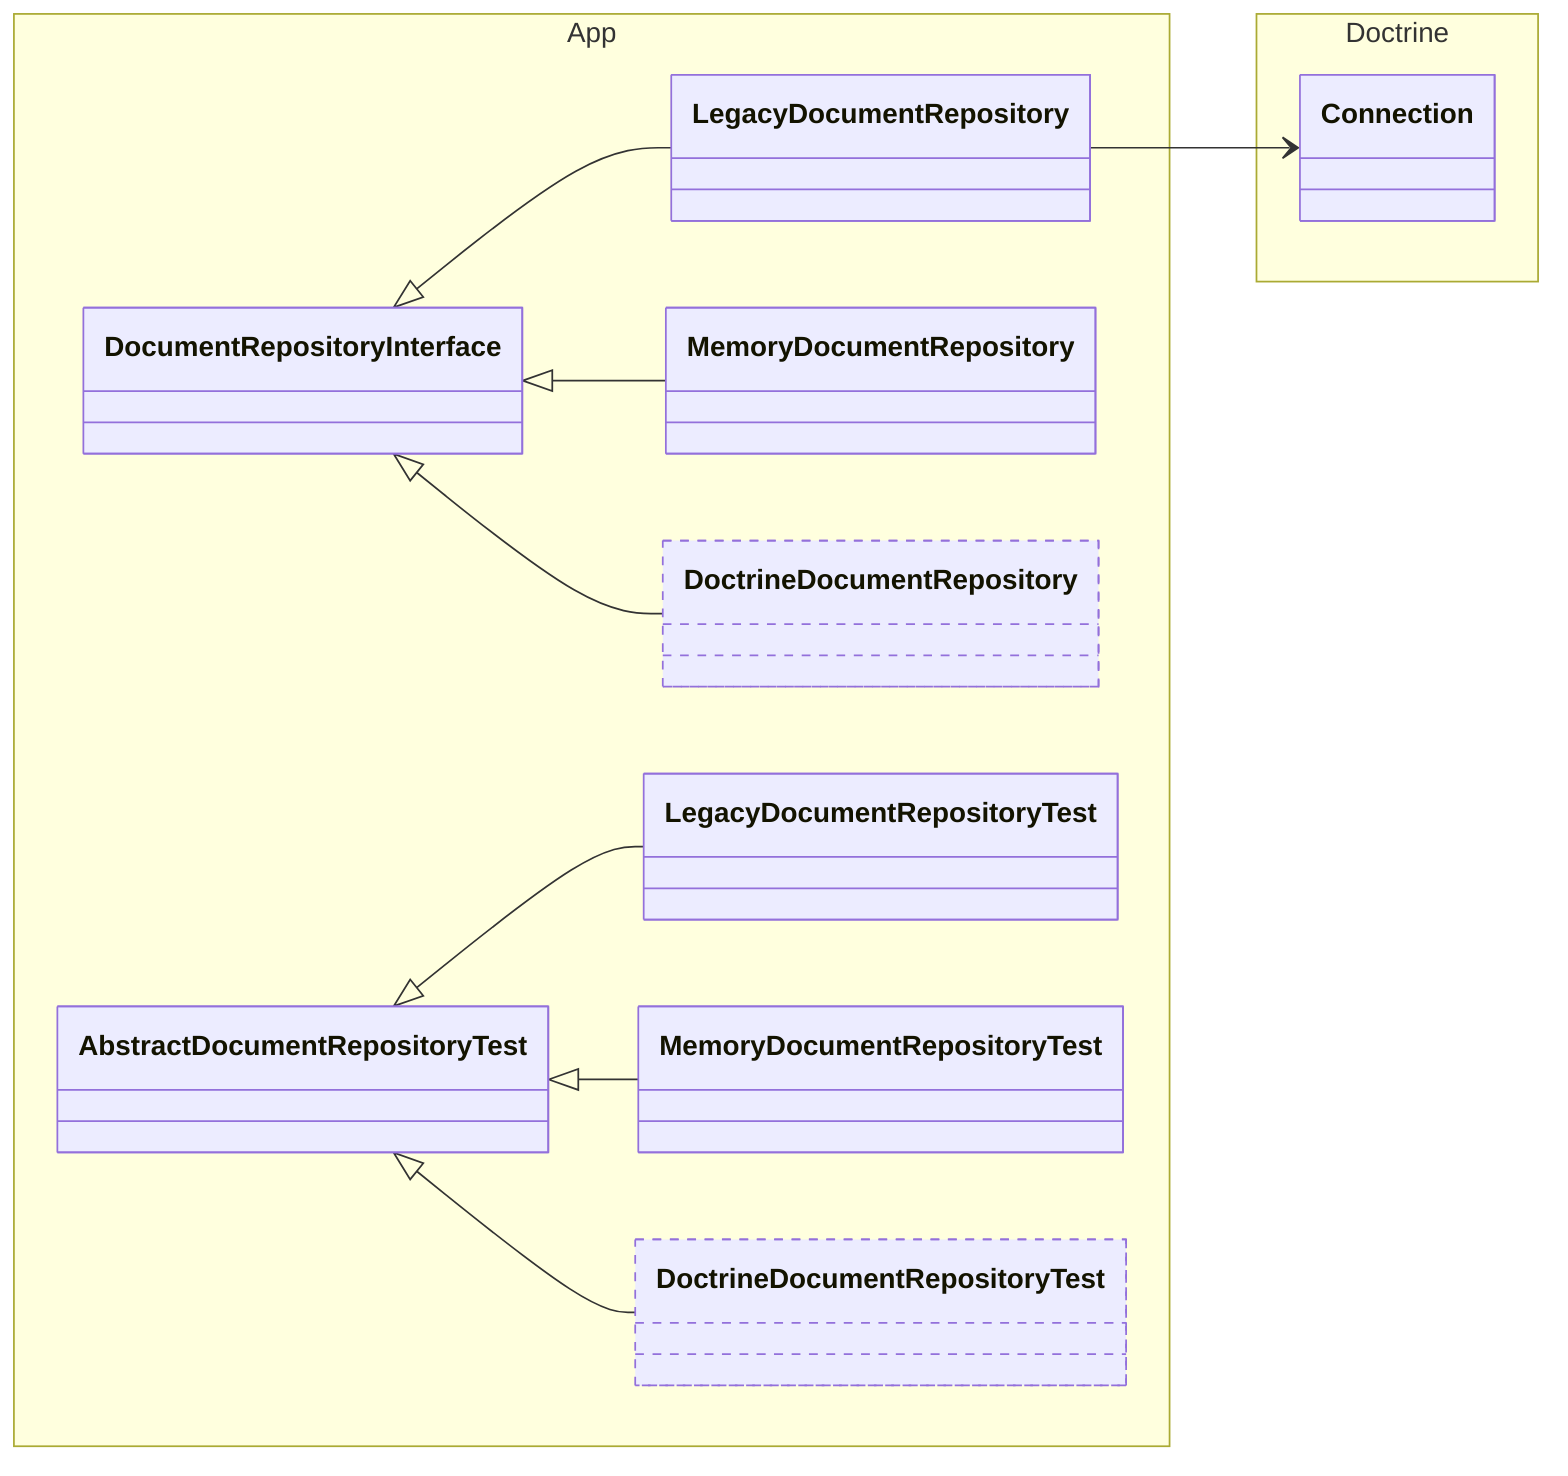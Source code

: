 classDiagram
direction LR
	namespace App {
        class DocumentRepositoryInterface
        class LegacyDocumentRepository
        class MemoryDocumentRepository
        class DoctrineDocumentRepository
        class AbstractDocumentRepositoryTest
        class LegacyDocumentRepositoryTest
        class MemoryDocumentRepositoryTest
        class DoctrineDocumentRepositoryTest
	}

	namespace Doctrine {
        class Connection
	}

    DocumentRepositoryInterface <|-- LegacyDocumentRepository
    DocumentRepositoryInterface <|-- MemoryDocumentRepository
    DocumentRepositoryInterface <|-- DoctrineDocumentRepository
    AbstractDocumentRepositoryTest <|-- LegacyDocumentRepositoryTest
    AbstractDocumentRepositoryTest <|-- MemoryDocumentRepositoryTest
    AbstractDocumentRepositoryTest <|-- DoctrineDocumentRepositoryTest
    LegacyDocumentRepository --> Connection

	style DoctrineDocumentRepository stroke:,stroke-dasharray: 5 5
	style DoctrineDocumentRepositoryTest stroke:,stroke-dasharray: 5 5